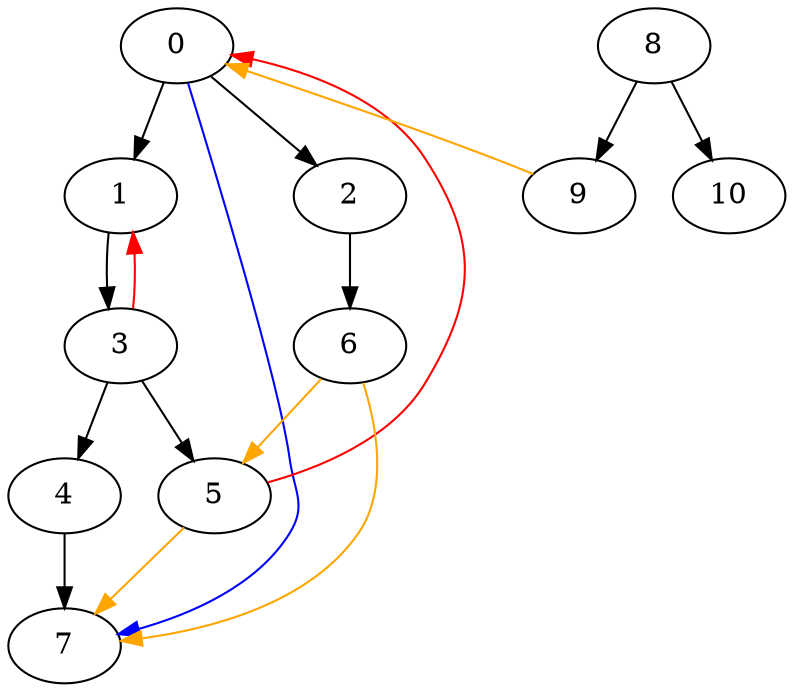 digraph G {
  0 -> 1
  1 -> 3
  3 -> 4
  4 -> 7
  3 -> 5
  0 -> 2
  2 -> 6
  8 -> 9
  8 -> 10
  3 -> 1 [color="red" constraint=false]
  5 -> 0 [color="red" constraint=false]
  0 -> 7 [color="blue" constraint=false]
  5 -> 7 [color="orange" constraint=false]
  6 -> 5 [color="orange" constraint=false]
  6 -> 7 [color="orange" constraint=false]
  9 -> 0 [color="orange" constraint=false]
}
